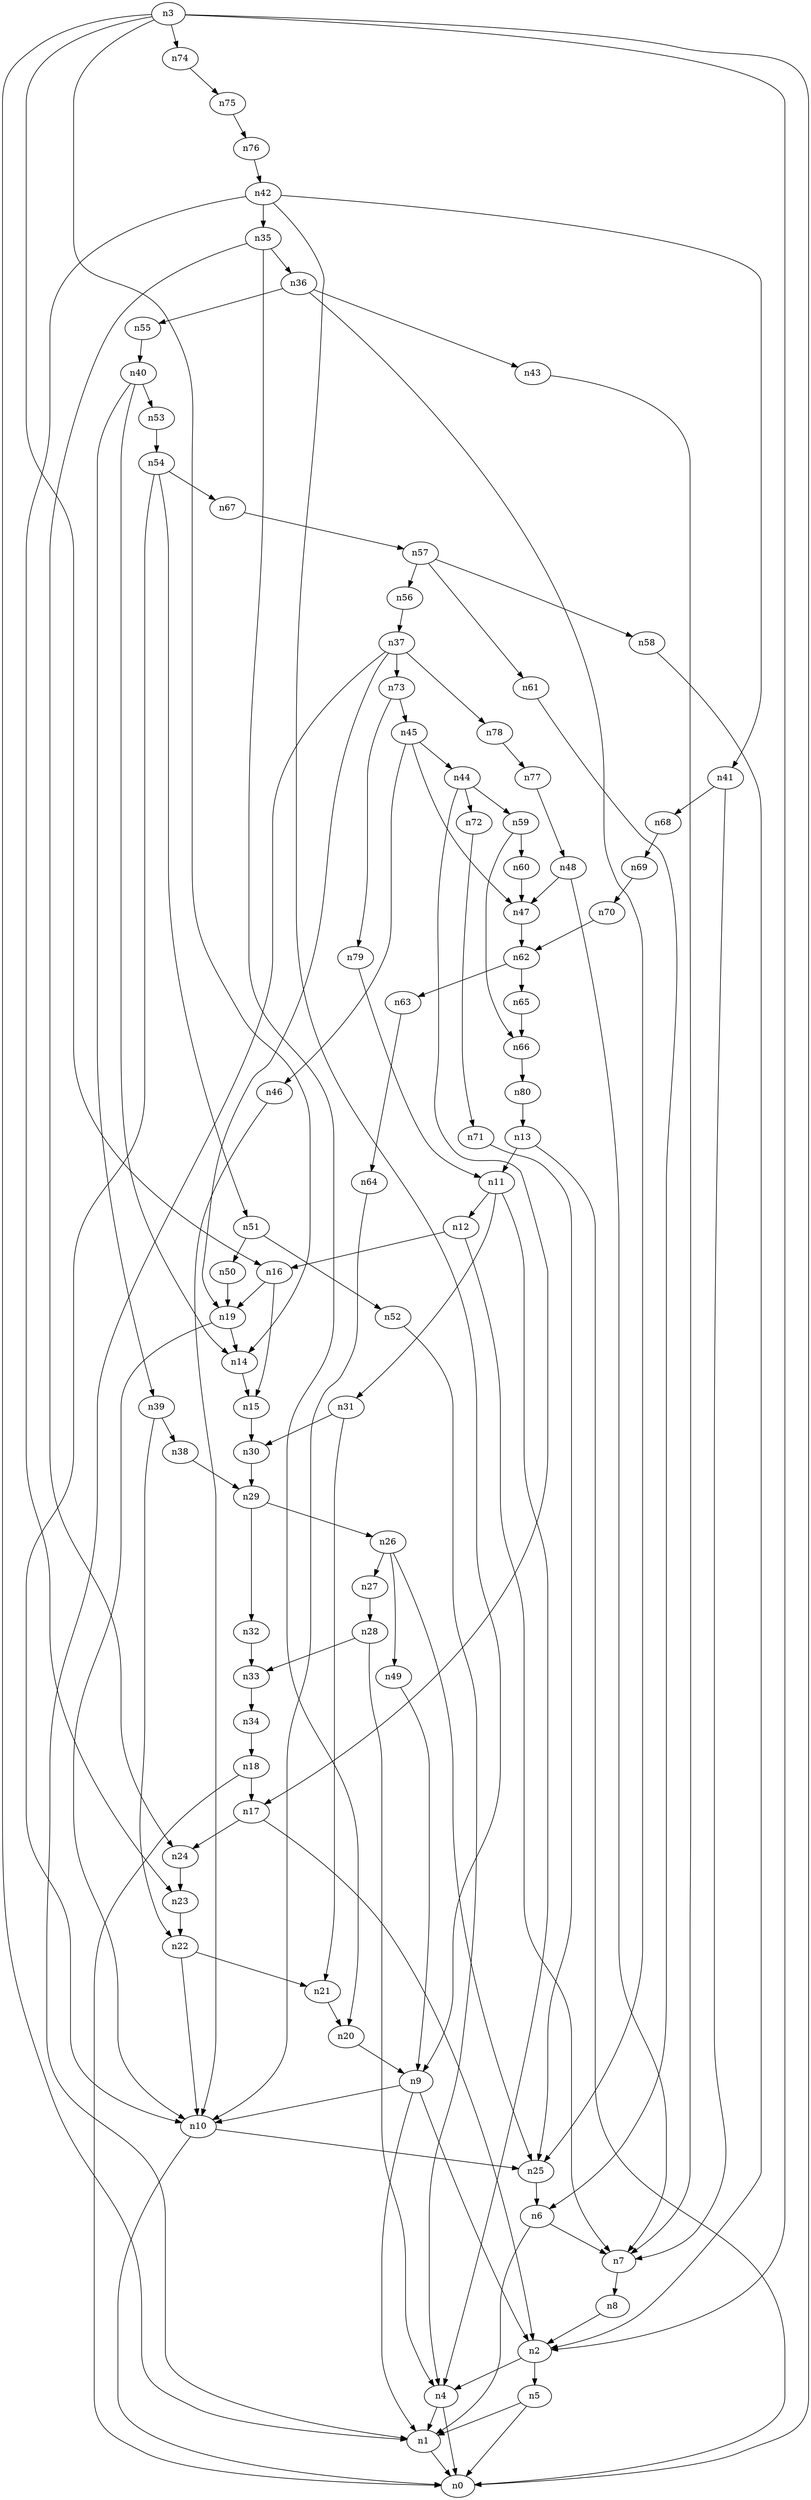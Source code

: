 digraph G {
	n1 -> n0	 [_graphml_id=e80];
	n2 -> n4	 [_graphml_id=e7];
	n2 -> n5	 [_graphml_id=e8];
	n3 -> n0	 [_graphml_id=e0];
	n3 -> n1	 [_graphml_id=e3];
	n3 -> n2	 [_graphml_id=e6];
	n3 -> n14	 [_graphml_id=e22];
	n3 -> n16	 [_graphml_id=e41];
	n3 -> n74	 [_graphml_id=e121];
	n4 -> n0	 [_graphml_id=e1];
	n4 -> n1	 [_graphml_id=e4];
	n5 -> n0	 [_graphml_id=e2];
	n5 -> n1	 [_graphml_id=e5];
	n6 -> n1	 [_graphml_id=e9];
	n6 -> n7	 [_graphml_id=e10];
	n7 -> n8	 [_graphml_id=e11];
	n8 -> n2	 [_graphml_id=e12];
	n9 -> n1	 [_graphml_id=e13];
	n9 -> n2	 [_graphml_id=e21];
	n9 -> n10	 [_graphml_id=e14];
	n10 -> n0	 [_graphml_id=e15];
	n10 -> n25	 [_graphml_id=e40];
	n11 -> n4	 [_graphml_id=e16];
	n11 -> n12	 [_graphml_id=e17];
	n11 -> n31	 [_graphml_id=e49];
	n12 -> n7	 [_graphml_id=e18];
	n12 -> n16	 [_graphml_id=e25];
	n13 -> n0	 [_graphml_id=e19];
	n13 -> n11	 [_graphml_id=e20];
	n14 -> n15	 [_graphml_id=e23];
	n15 -> n30	 [_graphml_id=e48];
	n16 -> n15	 [_graphml_id=e24];
	n16 -> n19	 [_graphml_id=e30];
	n17 -> n2	 [_graphml_id=e26];
	n17 -> n24	 [_graphml_id=e38];
	n18 -> n0	 [_graphml_id=e28];
	n18 -> n17	 [_graphml_id=e27];
	n19 -> n10	 [_graphml_id=e29];
	n19 -> n14	 [_graphml_id=e31];
	n20 -> n9	 [_graphml_id=e32];
	n21 -> n20	 [_graphml_id=e33];
	n22 -> n10	 [_graphml_id=e35];
	n22 -> n21	 [_graphml_id=e34];
	n23 -> n22	 [_graphml_id=e36];
	n24 -> n23	 [_graphml_id=e37];
	n25 -> n6	 [_graphml_id=e39];
	n26 -> n25	 [_graphml_id=e42];
	n26 -> n27	 [_graphml_id=e43];
	n26 -> n49	 [_graphml_id=e78];
	n27 -> n28	 [_graphml_id=e44];
	n28 -> n4	 [_graphml_id=e45];
	n28 -> n33	 [_graphml_id=e100];
	n29 -> n26	 [_graphml_id=e46];
	n29 -> n32	 [_graphml_id=e51];
	n30 -> n29	 [_graphml_id=e47];
	n31 -> n21	 [_graphml_id=e50];
	n31 -> n30	 [_graphml_id=e90];
	n32 -> n33	 [_graphml_id=e52];
	n33 -> n34	 [_graphml_id=e53];
	n34 -> n18	 [_graphml_id=e54];
	n35 -> n20	 [_graphml_id=e60];
	n35 -> n24	 [_graphml_id=e55];
	n35 -> n36	 [_graphml_id=e56];
	n36 -> n25	 [_graphml_id=e57];
	n36 -> n43	 [_graphml_id=e69];
	n36 -> n55	 [_graphml_id=e89];
	n37 -> n1	 [_graphml_id=e59];
	n37 -> n19	 [_graphml_id=e58];
	n37 -> n73	 [_graphml_id=e118];
	n37 -> n78	 [_graphml_id=e127];
	n38 -> n29	 [_graphml_id=e61];
	n39 -> n22	 [_graphml_id=e130];
	n39 -> n38	 [_graphml_id=e62];
	n40 -> n14	 [_graphml_id=e64];
	n40 -> n39	 [_graphml_id=e63];
	n40 -> n53	 [_graphml_id=e85];
	n41 -> n7	 [_graphml_id=e65];
	n41 -> n68	 [_graphml_id=e111];
	n42 -> n9	 [_graphml_id=e67];
	n42 -> n23	 [_graphml_id=e120];
	n42 -> n35	 [_graphml_id=e70];
	n42 -> n41	 [_graphml_id=e66];
	n43 -> n7	 [_graphml_id=e68];
	n44 -> n17	 [_graphml_id=e71];
	n44 -> n59	 [_graphml_id=e95];
	n44 -> n72	 [_graphml_id=e117];
	n45 -> n44	 [_graphml_id=e72];
	n45 -> n46	 [_graphml_id=e73];
	n45 -> n47	 [_graphml_id=e75];
	n46 -> n10	 [_graphml_id=e74];
	n47 -> n62	 [_graphml_id=e101];
	n48 -> n7	 [_graphml_id=e77];
	n48 -> n47	 [_graphml_id=e76];
	n49 -> n9	 [_graphml_id=e79];
	n50 -> n19	 [_graphml_id=e81];
	n51 -> n50	 [_graphml_id=e82];
	n51 -> n52	 [_graphml_id=e83];
	n52 -> n4	 [_graphml_id=e84];
	n53 -> n54	 [_graphml_id=e86];
	n54 -> n10	 [_graphml_id=e87];
	n54 -> n51	 [_graphml_id=e110];
	n54 -> n67	 [_graphml_id=e109];
	n55 -> n40	 [_graphml_id=e88];
	n56 -> n37	 [_graphml_id=e91];
	n57 -> n56	 [_graphml_id=e92];
	n57 -> n58	 [_graphml_id=e93];
	n57 -> n61	 [_graphml_id=e98];
	n58 -> n2	 [_graphml_id=e94];
	n59 -> n60	 [_graphml_id=e96];
	n59 -> n66	 [_graphml_id=e107];
	n60 -> n47	 [_graphml_id=e97];
	n61 -> n6	 [_graphml_id=e99];
	n62 -> n63	 [_graphml_id=e102];
	n62 -> n65	 [_graphml_id=e105];
	n63 -> n64	 [_graphml_id=e103];
	n64 -> n10	 [_graphml_id=e104];
	n65 -> n66	 [_graphml_id=e106];
	n66 -> n80	 [_graphml_id=e132];
	n67 -> n57	 [_graphml_id=e108];
	n68 -> n69	 [_graphml_id=e112];
	n69 -> n70	 [_graphml_id=e113];
	n70 -> n62	 [_graphml_id=e114];
	n71 -> n25	 [_graphml_id=e115];
	n72 -> n71	 [_graphml_id=e116];
	n73 -> n45	 [_graphml_id=e119];
	n73 -> n79	 [_graphml_id=e129];
	n74 -> n75	 [_graphml_id=e122];
	n75 -> n76	 [_graphml_id=e123];
	n76 -> n42	 [_graphml_id=e124];
	n77 -> n48	 [_graphml_id=e125];
	n78 -> n77	 [_graphml_id=e126];
	n79 -> n11	 [_graphml_id=e128];
	n80 -> n13	 [_graphml_id=e131];
}
